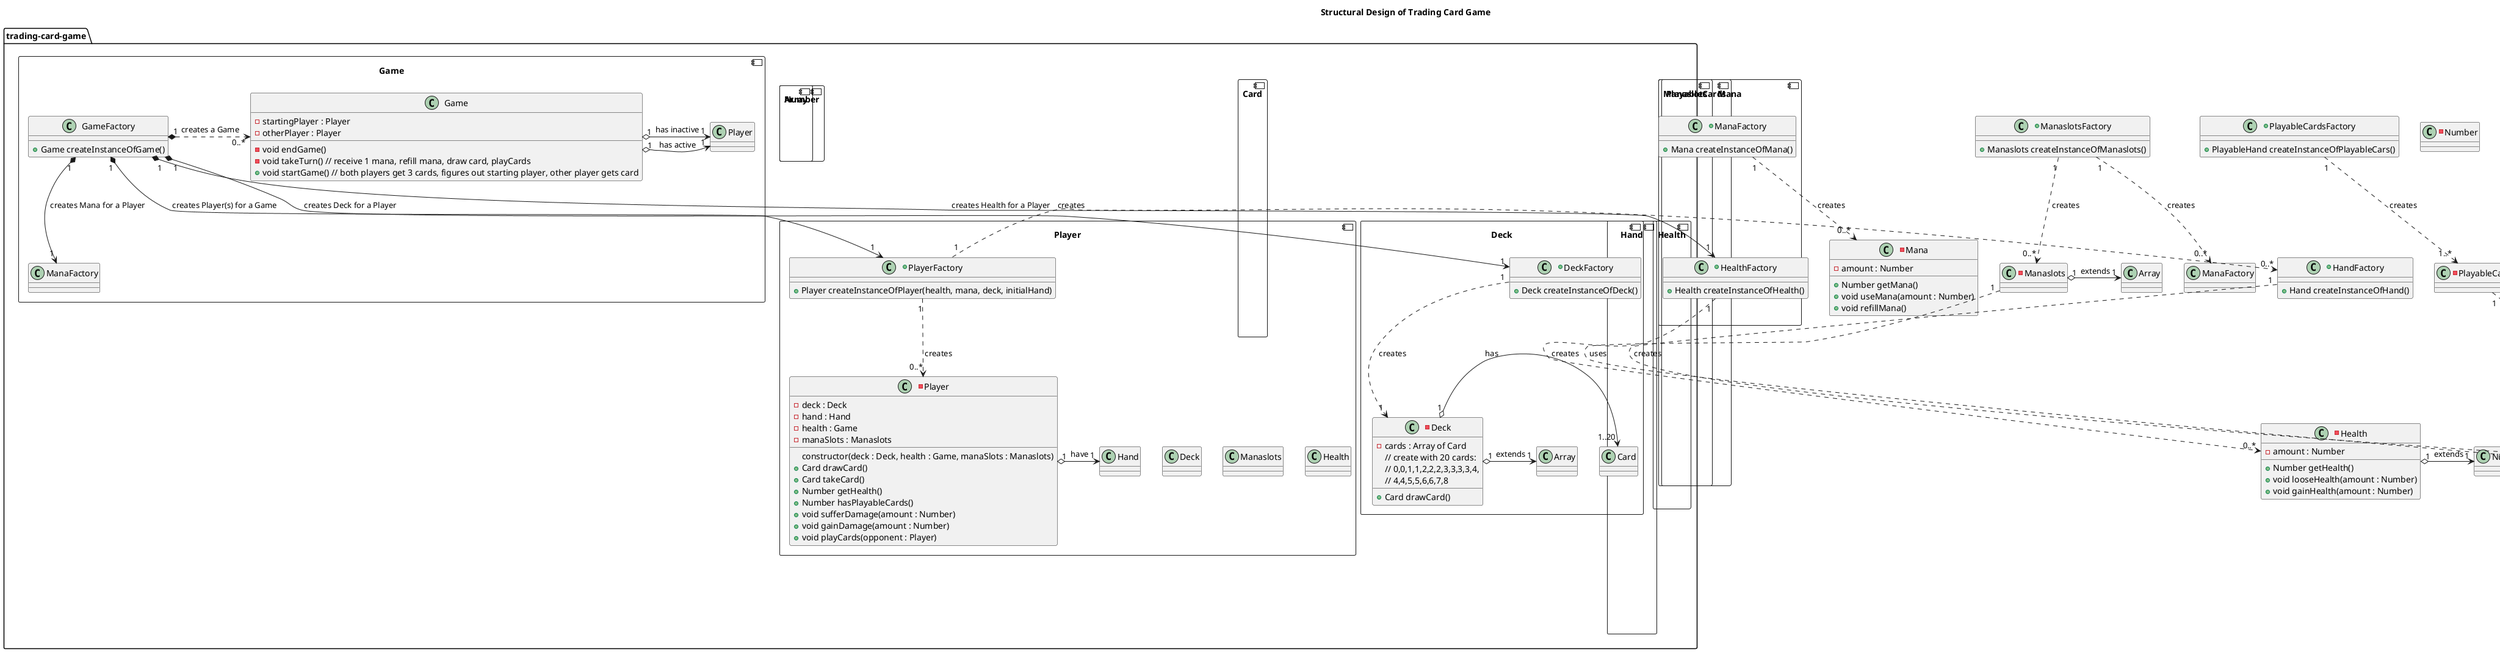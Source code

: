 @startuml
title Structural Design of Trading Card Game
package "trading-card-game" {

  component "Card" {
      +class CardFactory {
        +Card createInstanceOfCard(id : Number, value : Number)
      }
      -class Card {
        constructor(id : Number, value : Number)
        -value : Number
        -id : Number
        +Number equals(card : Card)
        +Number getDamage()
        +Number getId()
      }
      CardFactory "1" ..> "1..*" Card : " creates"
  }

  component "Array" {
      -class Array {
      }
  }

  component "Number" {
      -class Number {
      }
  }

  component "PlayableCards" {
        +class PlayableCardsFactory {
          +PlayableHand createInstanceOfPlayableCars()
        }
        -class PlayableCards {
        }
        PlayableCardsFactory "1" ..> "1..*" PlayableCards : " creates"
        PlayableCards "1" ..> "1.." Card : " has"
        PlayableCards "1" o-> "1" Array : " extends"
  }

  component "Hand" {
      +class HandFactory {
        +Hand createInstanceOfHand()
      }
      -class Hand {
      }
      HandFactory "1" ..> "1" Hand : " creates"
      Hand "1" ..> "1..20" Card : " has"
      Hand "1" ..> "1" PlayableCards : " has"
      Hand "1" o-> "1" Array : " extends"
  }

  component "Deck" {
      +class DeckFactory {
        +Deck createInstanceOfDeck()
      }
      -class Deck {
        -cards : Array of Card
        // create with 20 cards:
        // 0,0,1,1,2,2,2,3,3,3,3,4,
        // 4,4,5,5,6,6,7,8
        +Card drawCard()
      }
      DeckFactory "1" ..> "1" Deck : " creates"
      Deck "1" o-> "1..20" Card : " has"
      Deck "1" o-> "1" Array : " extends"
  }

  component "Health" {
    +class HealthFactory {
      +Health createInstanceOfHealth()
    }
    -class Health {
      -amount : Number
      +Number getHealth()
      +void looseHealth(amount : Number)
      +void gainHealth(amount : Number)
    }
    HealthFactory "1" ..> "0..*" Health : " creates"
    Health "1" o-> "1" Number : " extends"
  }

  component "Manaslots" {
    +class ManaslotsFactory {
      +Manaslots createInstanceOfManaslots()
    }
    -class Manaslots {
    }
    ManaslotsFactory "1" ..> "0..*" Manaslots : " creates"
    ManaslotsFactory "1" ..> "0..*" ManaFactory : " creates"
    Manaslots "1" ..> "1..10" Mana : " uses"
    Manaslots "1" o-> "1" Array : " extends"
  }

  component "Mana" {
    +class ManaFactory {
      +Mana createInstanceOfMana()
    }
    -class Mana {
      -amount : Number
      +Number getMana()
      +void useMana(amount : Number)
      +void refillMana()
    }
    ManaFactory "1" ..> "0..*" Mana : " creates"
  }

  component "Player" {
    +class PlayerFactory {
      +Player createInstanceOfPlayer(health, mana, deck, initialHand)
    }
    -class Player {
      constructor(deck : Deck, health : Game, manaSlots : Manaslots)
      -deck : Deck
      -hand : Hand
      -health : Game
      -manaSlots : Manaslots
      +Card drawCard()
      +Card takeCard()
      +Number getHealth()
      +Number hasPlayableCards()
      +void sufferDamage(amount : Number)
      +void gainDamage(amount : Number)
      +void playCards(opponent : Player)
    }
    PlayerFactory "1" ..> "0..*" Player : " creates"
    PlayerFactory "1" .> "0..*" HandFactory : " creates"
    Player "1" o-> "1" Health : " have"
    Player "1" o-> "1" Manaslots : " have"
    Player "1" o-> "1" Deck : " have"
    Player "1" o-> "1" Hand : " have"
  }

  component "Game" {
    class GameFactory {
      +Game createInstanceOfGame()
    }
    class Game {
      -startingPlayer : Player
      -otherPlayer : Player
      -void endGame()
      -void takeTurn() // receive 1 mana, refill mana, draw card, playCards
      +void startGame() // both players get 3 cards, figures out starting player, other player gets card
    }
    GameFactory "1" *--> "1" DeckFactory : " creates Deck for a Player"
    GameFactory "1" *--> "1" HealthFactory : " creates Health for a Player"
    GameFactory "1" *--> "1" ManaFactory : " creates Mana for a Player"
    GameFactory "1" *--> "1" PlayerFactory : " creates Player(s) for a Game"
    GameFactory "1" *.> "0..*" Game : " creates a Game"
    Game "1" o-> "1" Player : " has active"
    Game "1" o-> "1" Player : " has inactive"
  }
}
@enduml